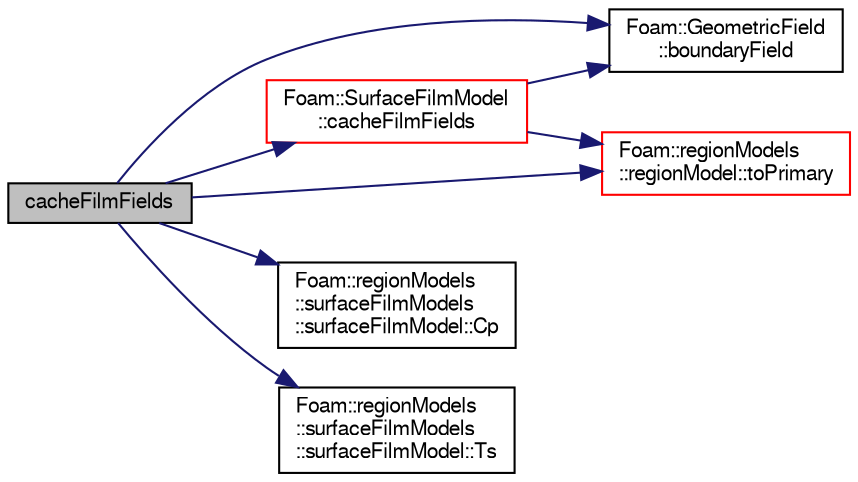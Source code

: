 digraph "cacheFilmFields"
{
  bgcolor="transparent";
  edge [fontname="FreeSans",fontsize="10",labelfontname="FreeSans",labelfontsize="10"];
  node [fontname="FreeSans",fontsize="10",shape=record];
  rankdir="LR";
  Node1 [label="cacheFilmFields",height=0.2,width=0.4,color="black", fillcolor="grey75", style="filled" fontcolor="black"];
  Node1 -> Node2 [color="midnightblue",fontsize="10",style="solid",fontname="FreeSans"];
  Node2 [label="Foam::GeometricField\l::boundaryField",height=0.2,width=0.4,color="black",URL="$a00896.html#a3c6c1a789b48ea0c5e8bff64f9c14f2d",tooltip="Return reference to GeometricBoundaryField. "];
  Node1 -> Node3 [color="midnightblue",fontsize="10",style="solid",fontname="FreeSans"];
  Node3 [label="Foam::SurfaceFilmModel\l::cacheFilmFields",height=0.2,width=0.4,color="red",URL="$a02410.html#a7b1f5e291b5fcc2c999e62871d73d418",tooltip="Cache the film fields in preparation for injection. "];
  Node3 -> Node2 [color="midnightblue",fontsize="10",style="solid",fontname="FreeSans"];
  Node3 -> Node4 [color="midnightblue",fontsize="10",style="solid",fontname="FreeSans"];
  Node4 [label="Foam::regionModels\l::regionModel::toPrimary",height=0.2,width=0.4,color="red",URL="$a02071.html#ae3e2347b9e0b838573435f06d9e51bf0",tooltip="Convert a local region field to the primary region. "];
  Node1 -> Node5 [color="midnightblue",fontsize="10",style="solid",fontname="FreeSans"];
  Node5 [label="Foam::regionModels\l::surfaceFilmModels\l::surfaceFilmModel::Cp",height=0.2,width=0.4,color="black",URL="$a02411.html#a8cca88028fff65db55d4b85c7d46b44d",tooltip="Return the film specific heat capacity [J/kg/K]. "];
  Node1 -> Node4 [color="midnightblue",fontsize="10",style="solid",fontname="FreeSans"];
  Node1 -> Node6 [color="midnightblue",fontsize="10",style="solid",fontname="FreeSans"];
  Node6 [label="Foam::regionModels\l::surfaceFilmModels\l::surfaceFilmModel::Ts",height=0.2,width=0.4,color="black",URL="$a02411.html#ac5c611d8ae9203d07af053127b2ab733",tooltip="Return the film surface temperature [K]. "];
}
